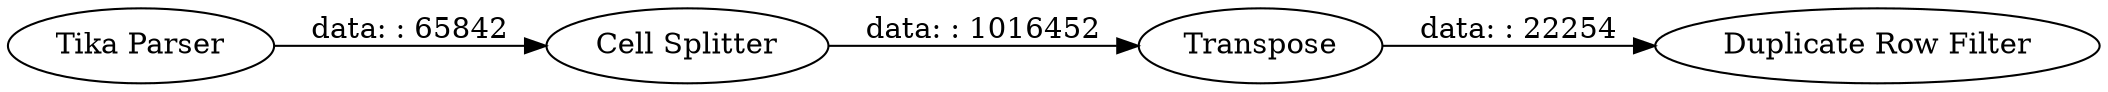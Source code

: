 digraph {
	"-3083562183932000928_3" [label=Transpose]
	"-3083562183932000928_1" [label="Tika Parser"]
	"-3083562183932000928_4" [label="Duplicate Row Filter"]
	"-3083562183932000928_2" [label="Cell Splitter"]
	"-3083562183932000928_1" -> "-3083562183932000928_2" [label="data: : 65842"]
	"-3083562183932000928_3" -> "-3083562183932000928_4" [label="data: : 22254"]
	"-3083562183932000928_2" -> "-3083562183932000928_3" [label="data: : 1016452"]
	rankdir=LR
}
